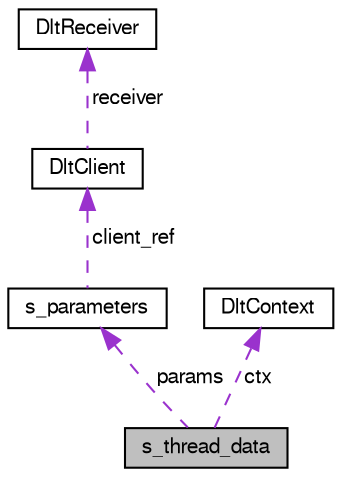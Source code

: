 digraph "s_thread_data"
{
  edge [fontname="FreeSans",fontsize="10",labelfontname="FreeSans",labelfontsize="10"];
  node [fontname="FreeSans",fontsize="10",shape=record];
  Node1 [label="s_thread_data",height=0.2,width=0.4,color="black", fillcolor="grey75", style="filled", fontcolor="black"];
  Node2 -> Node1 [dir="back",color="darkorchid3",fontsize="10",style="dashed",label=" params" ,fontname="FreeSans"];
  Node2 [label="s_parameters",height=0.2,width=0.4,color="black", fillcolor="white", style="filled",URL="$structs__parameters.html"];
  Node3 -> Node2 [dir="back",color="darkorchid3",fontsize="10",style="dashed",label=" client_ref" ,fontname="FreeSans"];
  Node3 [label="DltClient",height=0.2,width=0.4,color="black", fillcolor="white", style="filled",URL="$struct_dlt_client.html"];
  Node4 -> Node3 [dir="back",color="darkorchid3",fontsize="10",style="dashed",label=" receiver" ,fontname="FreeSans"];
  Node4 [label="DltReceiver",height=0.2,width=0.4,color="black", fillcolor="white", style="filled",URL="$struct_dlt_receiver.html"];
  Node5 -> Node1 [dir="back",color="darkorchid3",fontsize="10",style="dashed",label=" ctx" ,fontname="FreeSans"];
  Node5 [label="DltContext",height=0.2,width=0.4,color="black", fillcolor="white", style="filled",URL="$struct_dlt_context.html"];
}

